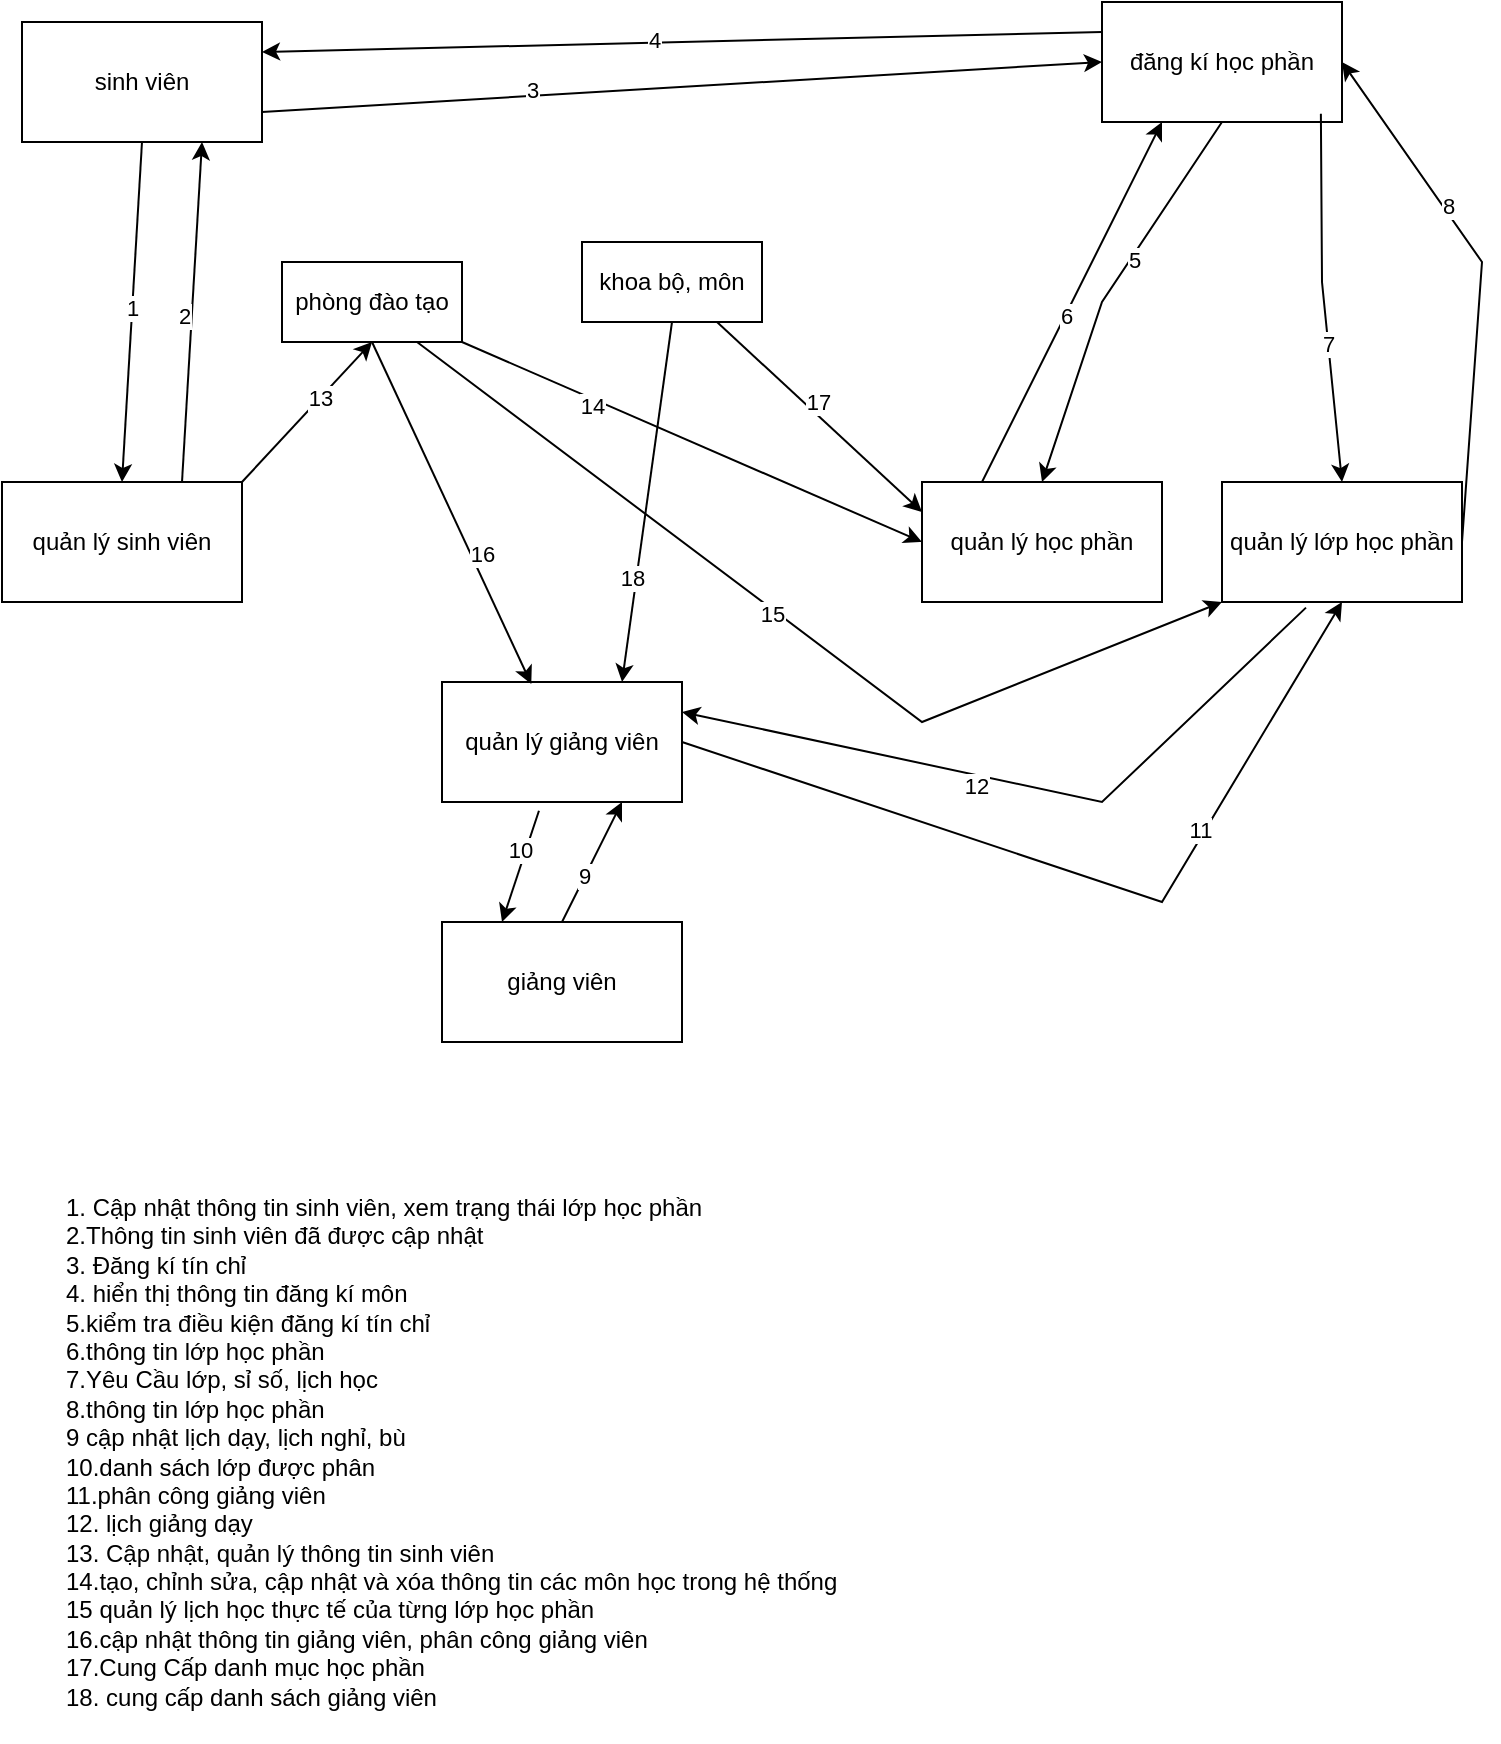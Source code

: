 <mxfile version="28.2.3">
  <diagram name="Page-1" id="RhjmA6OBy8CS-5F4wgAC">
    <mxGraphModel dx="788" dy="518" grid="1" gridSize="10" guides="1" tooltips="1" connect="1" arrows="1" fold="1" page="1" pageScale="1" pageWidth="850" pageHeight="1100" math="0" shadow="0">
      <root>
        <mxCell id="0" />
        <mxCell id="1" parent="0" />
        <mxCell id="tZYwSCrGoD1mti8nqzn9-1" value="quản lý sinh viên" style="rounded=0;whiteSpace=wrap;html=1;" vertex="1" parent="1">
          <mxGeometry x="60" y="620" width="120" height="60" as="geometry" />
        </mxCell>
        <mxCell id="tZYwSCrGoD1mti8nqzn9-2" value="sinh viên" style="rounded=0;whiteSpace=wrap;html=1;" vertex="1" parent="1">
          <mxGeometry x="70" y="390" width="120" height="60" as="geometry" />
        </mxCell>
        <mxCell id="tZYwSCrGoD1mti8nqzn9-3" value="" style="endArrow=classic;html=1;rounded=0;entryX=0.5;entryY=0;entryDx=0;entryDy=0;exitX=0.5;exitY=1;exitDx=0;exitDy=0;" edge="1" parent="1" source="tZYwSCrGoD1mti8nqzn9-2" target="tZYwSCrGoD1mti8nqzn9-1">
          <mxGeometry width="50" height="50" relative="1" as="geometry">
            <mxPoint x="300" y="450" as="sourcePoint" />
            <mxPoint x="500" y="580" as="targetPoint" />
          </mxGeometry>
        </mxCell>
        <mxCell id="tZYwSCrGoD1mti8nqzn9-5" value="1" style="edgeLabel;html=1;align=center;verticalAlign=middle;resizable=0;points=[];" vertex="1" connectable="0" parent="tZYwSCrGoD1mti8nqzn9-3">
          <mxGeometry x="-0.045" relative="1" as="geometry">
            <mxPoint y="1" as="offset" />
          </mxGeometry>
        </mxCell>
        <mxCell id="tZYwSCrGoD1mti8nqzn9-4" value="" style="endArrow=classic;html=1;rounded=0;exitX=0.75;exitY=0;exitDx=0;exitDy=0;entryX=0.75;entryY=1;entryDx=0;entryDy=0;" edge="1" parent="1" source="tZYwSCrGoD1mti8nqzn9-1" target="tZYwSCrGoD1mti8nqzn9-2">
          <mxGeometry width="50" height="50" relative="1" as="geometry">
            <mxPoint x="450" y="330" as="sourcePoint" />
            <mxPoint x="500" y="280" as="targetPoint" />
          </mxGeometry>
        </mxCell>
        <mxCell id="tZYwSCrGoD1mti8nqzn9-6" value="2" style="edgeLabel;html=1;align=center;verticalAlign=middle;resizable=0;points=[];" vertex="1" connectable="0" parent="tZYwSCrGoD1mti8nqzn9-4">
          <mxGeometry x="-0.022" y="4" relative="1" as="geometry">
            <mxPoint as="offset" />
          </mxGeometry>
        </mxCell>
        <mxCell id="tZYwSCrGoD1mti8nqzn9-7" value="phòng đào tạo" style="rounded=0;whiteSpace=wrap;html=1;" vertex="1" parent="1">
          <mxGeometry x="200" y="510" width="90" height="40" as="geometry" />
        </mxCell>
        <mxCell id="tZYwSCrGoD1mti8nqzn9-8" value="đăng kí học phần" style="rounded=0;whiteSpace=wrap;html=1;" vertex="1" parent="1">
          <mxGeometry x="610" y="380" width="120" height="60" as="geometry" />
        </mxCell>
        <mxCell id="tZYwSCrGoD1mti8nqzn9-9" value="" style="endArrow=classic;html=1;rounded=0;exitX=1;exitY=0.75;exitDx=0;exitDy=0;entryX=0;entryY=0.5;entryDx=0;entryDy=0;" edge="1" parent="1" source="tZYwSCrGoD1mti8nqzn9-2" target="tZYwSCrGoD1mti8nqzn9-8">
          <mxGeometry width="50" height="50" relative="1" as="geometry">
            <mxPoint x="360" y="600" as="sourcePoint" />
            <mxPoint x="410" y="550" as="targetPoint" />
          </mxGeometry>
        </mxCell>
        <mxCell id="tZYwSCrGoD1mti8nqzn9-11" value="3" style="edgeLabel;html=1;align=center;verticalAlign=middle;resizable=0;points=[];" vertex="1" connectable="0" parent="tZYwSCrGoD1mti8nqzn9-9">
          <mxGeometry x="-0.358" y="3" relative="1" as="geometry">
            <mxPoint as="offset" />
          </mxGeometry>
        </mxCell>
        <mxCell id="tZYwSCrGoD1mti8nqzn9-10" value="" style="endArrow=classic;html=1;rounded=0;exitX=0;exitY=0.25;exitDx=0;exitDy=0;entryX=1;entryY=0.25;entryDx=0;entryDy=0;" edge="1" parent="1" source="tZYwSCrGoD1mti8nqzn9-8" target="tZYwSCrGoD1mti8nqzn9-2">
          <mxGeometry width="50" height="50" relative="1" as="geometry">
            <mxPoint x="360" y="600" as="sourcePoint" />
            <mxPoint x="410" y="550" as="targetPoint" />
          </mxGeometry>
        </mxCell>
        <mxCell id="tZYwSCrGoD1mti8nqzn9-12" value="4" style="edgeLabel;html=1;align=center;verticalAlign=middle;resizable=0;points=[];" vertex="1" connectable="0" parent="tZYwSCrGoD1mti8nqzn9-10">
          <mxGeometry x="0.068" y="-2" relative="1" as="geometry">
            <mxPoint as="offset" />
          </mxGeometry>
        </mxCell>
        <mxCell id="tZYwSCrGoD1mti8nqzn9-13" value="quản lý lớp học phần" style="rounded=0;whiteSpace=wrap;html=1;" vertex="1" parent="1">
          <mxGeometry x="670" y="620" width="120" height="60" as="geometry" />
        </mxCell>
        <mxCell id="tZYwSCrGoD1mti8nqzn9-14" value="quản lý học phần" style="rounded=0;whiteSpace=wrap;html=1;" vertex="1" parent="1">
          <mxGeometry x="520" y="620" width="120" height="60" as="geometry" />
        </mxCell>
        <mxCell id="tZYwSCrGoD1mti8nqzn9-15" value="" style="endArrow=classic;html=1;rounded=0;entryX=0.5;entryY=0;entryDx=0;entryDy=0;exitX=0.5;exitY=1;exitDx=0;exitDy=0;" edge="1" parent="1" source="tZYwSCrGoD1mti8nqzn9-8" target="tZYwSCrGoD1mti8nqzn9-14">
          <mxGeometry width="50" height="50" relative="1" as="geometry">
            <mxPoint x="360" y="600" as="sourcePoint" />
            <mxPoint x="410" y="550" as="targetPoint" />
            <Array as="points">
              <mxPoint x="610" y="530" />
            </Array>
          </mxGeometry>
        </mxCell>
        <mxCell id="tZYwSCrGoD1mti8nqzn9-16" value="5" style="edgeLabel;html=1;align=center;verticalAlign=middle;resizable=0;points=[];" vertex="1" connectable="0" parent="tZYwSCrGoD1mti8nqzn9-15">
          <mxGeometry x="-0.193" y="1" relative="1" as="geometry">
            <mxPoint as="offset" />
          </mxGeometry>
        </mxCell>
        <mxCell id="tZYwSCrGoD1mti8nqzn9-17" value="" style="endArrow=classic;html=1;rounded=0;entryX=0.25;entryY=1;entryDx=0;entryDy=0;exitX=0.25;exitY=0;exitDx=0;exitDy=0;" edge="1" parent="1" source="tZYwSCrGoD1mti8nqzn9-14" target="tZYwSCrGoD1mti8nqzn9-8">
          <mxGeometry width="50" height="50" relative="1" as="geometry">
            <mxPoint x="460" y="620" as="sourcePoint" />
            <mxPoint x="510" y="570" as="targetPoint" />
          </mxGeometry>
        </mxCell>
        <mxCell id="tZYwSCrGoD1mti8nqzn9-19" value="6" style="edgeLabel;html=1;align=center;verticalAlign=middle;resizable=0;points=[];" vertex="1" connectable="0" parent="tZYwSCrGoD1mti8nqzn9-17">
          <mxGeometry x="-0.08" y="1" relative="1" as="geometry">
            <mxPoint x="1" as="offset" />
          </mxGeometry>
        </mxCell>
        <mxCell id="tZYwSCrGoD1mti8nqzn9-20" value="" style="endArrow=classic;html=1;rounded=0;entryX=0.5;entryY=0;entryDx=0;entryDy=0;exitX=0.912;exitY=0.932;exitDx=0;exitDy=0;exitPerimeter=0;" edge="1" parent="1" source="tZYwSCrGoD1mti8nqzn9-8" target="tZYwSCrGoD1mti8nqzn9-13">
          <mxGeometry width="50" height="50" relative="1" as="geometry">
            <mxPoint x="750" y="550" as="sourcePoint" />
            <mxPoint x="410" y="550" as="targetPoint" />
            <Array as="points">
              <mxPoint x="720" y="520" />
            </Array>
          </mxGeometry>
        </mxCell>
        <mxCell id="tZYwSCrGoD1mti8nqzn9-21" value="7" style="edgeLabel;html=1;align=center;verticalAlign=middle;resizable=0;points=[];" vertex="1" connectable="0" parent="tZYwSCrGoD1mti8nqzn9-20">
          <mxGeometry x="0.241" relative="1" as="geometry">
            <mxPoint as="offset" />
          </mxGeometry>
        </mxCell>
        <mxCell id="tZYwSCrGoD1mti8nqzn9-22" value="" style="endArrow=classic;html=1;rounded=0;exitX=1;exitY=0.5;exitDx=0;exitDy=0;entryX=1;entryY=0.5;entryDx=0;entryDy=0;" edge="1" parent="1" source="tZYwSCrGoD1mti8nqzn9-13" target="tZYwSCrGoD1mti8nqzn9-8">
          <mxGeometry width="50" height="50" relative="1" as="geometry">
            <mxPoint x="360" y="600" as="sourcePoint" />
            <mxPoint x="410" y="550" as="targetPoint" />
            <Array as="points">
              <mxPoint x="800" y="510" />
            </Array>
          </mxGeometry>
        </mxCell>
        <mxCell id="tZYwSCrGoD1mti8nqzn9-23" value="8" style="edgeLabel;html=1;align=center;verticalAlign=middle;resizable=0;points=[];" vertex="1" connectable="0" parent="tZYwSCrGoD1mti8nqzn9-22">
          <mxGeometry x="0.315" y="-2" relative="1" as="geometry">
            <mxPoint y="-1" as="offset" />
          </mxGeometry>
        </mxCell>
        <mxCell id="tZYwSCrGoD1mti8nqzn9-24" value="quản lý giảng viên" style="rounded=0;whiteSpace=wrap;html=1;" vertex="1" parent="1">
          <mxGeometry x="280" y="720" width="120" height="60" as="geometry" />
        </mxCell>
        <mxCell id="tZYwSCrGoD1mti8nqzn9-25" value="giảng viên" style="rounded=0;whiteSpace=wrap;html=1;" vertex="1" parent="1">
          <mxGeometry x="280" y="840" width="120" height="60" as="geometry" />
        </mxCell>
        <mxCell id="tZYwSCrGoD1mti8nqzn9-26" value="" style="endArrow=classic;html=1;rounded=0;entryX=0.25;entryY=0;entryDx=0;entryDy=0;exitX=0.404;exitY=1.073;exitDx=0;exitDy=0;exitPerimeter=0;" edge="1" parent="1" source="tZYwSCrGoD1mti8nqzn9-24" target="tZYwSCrGoD1mti8nqzn9-25">
          <mxGeometry width="50" height="50" relative="1" as="geometry">
            <mxPoint x="360" y="600" as="sourcePoint" />
            <mxPoint x="410" y="550" as="targetPoint" />
          </mxGeometry>
        </mxCell>
        <mxCell id="tZYwSCrGoD1mti8nqzn9-28" value="10" style="edgeLabel;html=1;align=center;verticalAlign=middle;resizable=0;points=[];" vertex="1" connectable="0" parent="tZYwSCrGoD1mti8nqzn9-26">
          <mxGeometry x="-0.297" y="-3" relative="1" as="geometry">
            <mxPoint y="1" as="offset" />
          </mxGeometry>
        </mxCell>
        <mxCell id="tZYwSCrGoD1mti8nqzn9-27" value="" style="endArrow=classic;html=1;rounded=0;exitX=0.5;exitY=0;exitDx=0;exitDy=0;entryX=0.75;entryY=1;entryDx=0;entryDy=0;" edge="1" parent="1" source="tZYwSCrGoD1mti8nqzn9-25" target="tZYwSCrGoD1mti8nqzn9-24">
          <mxGeometry width="50" height="50" relative="1" as="geometry">
            <mxPoint x="360" y="600" as="sourcePoint" />
            <mxPoint x="410" y="550" as="targetPoint" />
          </mxGeometry>
        </mxCell>
        <mxCell id="tZYwSCrGoD1mti8nqzn9-29" value="9" style="edgeLabel;html=1;align=center;verticalAlign=middle;resizable=0;points=[];" vertex="1" connectable="0" parent="tZYwSCrGoD1mti8nqzn9-27">
          <mxGeometry x="-0.188" y="1" relative="1" as="geometry">
            <mxPoint y="1" as="offset" />
          </mxGeometry>
        </mxCell>
        <mxCell id="tZYwSCrGoD1mti8nqzn9-30" value="" style="endArrow=classic;html=1;rounded=0;exitX=1;exitY=0.5;exitDx=0;exitDy=0;entryX=0.5;entryY=1;entryDx=0;entryDy=0;" edge="1" parent="1" source="tZYwSCrGoD1mti8nqzn9-24" target="tZYwSCrGoD1mti8nqzn9-13">
          <mxGeometry width="50" height="50" relative="1" as="geometry">
            <mxPoint x="360" y="600" as="sourcePoint" />
            <mxPoint x="410" y="550" as="targetPoint" />
            <Array as="points">
              <mxPoint x="640" y="830" />
            </Array>
          </mxGeometry>
        </mxCell>
        <mxCell id="tZYwSCrGoD1mti8nqzn9-31" value="11" style="edgeLabel;html=1;align=center;verticalAlign=middle;resizable=0;points=[];" vertex="1" connectable="0" parent="tZYwSCrGoD1mti8nqzn9-30">
          <mxGeometry x="0.371" y="2" relative="1" as="geometry">
            <mxPoint as="offset" />
          </mxGeometry>
        </mxCell>
        <mxCell id="tZYwSCrGoD1mti8nqzn9-32" value="" style="endArrow=classic;html=1;rounded=0;exitX=0.35;exitY=1.047;exitDx=0;exitDy=0;entryX=1;entryY=0.25;entryDx=0;entryDy=0;exitPerimeter=0;" edge="1" parent="1" source="tZYwSCrGoD1mti8nqzn9-13" target="tZYwSCrGoD1mti8nqzn9-24">
          <mxGeometry width="50" height="50" relative="1" as="geometry">
            <mxPoint x="360" y="600" as="sourcePoint" />
            <mxPoint x="410" y="550" as="targetPoint" />
            <Array as="points">
              <mxPoint x="610" y="780" />
            </Array>
          </mxGeometry>
        </mxCell>
        <mxCell id="tZYwSCrGoD1mti8nqzn9-33" value="12" style="edgeLabel;html=1;align=center;verticalAlign=middle;resizable=0;points=[];" vertex="1" connectable="0" parent="tZYwSCrGoD1mti8nqzn9-32">
          <mxGeometry x="0.155" y="5" relative="1" as="geometry">
            <mxPoint x="1" as="offset" />
          </mxGeometry>
        </mxCell>
        <mxCell id="tZYwSCrGoD1mti8nqzn9-35" value="" style="endArrow=classic;html=1;rounded=0;exitX=1;exitY=0;exitDx=0;exitDy=0;entryX=0.5;entryY=1;entryDx=0;entryDy=0;" edge="1" parent="1" source="tZYwSCrGoD1mti8nqzn9-1" target="tZYwSCrGoD1mti8nqzn9-7">
          <mxGeometry width="50" height="50" relative="1" as="geometry">
            <mxPoint x="400" y="720" as="sourcePoint" />
            <mxPoint x="450" y="670" as="targetPoint" />
          </mxGeometry>
        </mxCell>
        <mxCell id="tZYwSCrGoD1mti8nqzn9-36" value="13" style="edgeLabel;html=1;align=center;verticalAlign=middle;resizable=0;points=[];" vertex="1" connectable="0" parent="tZYwSCrGoD1mti8nqzn9-35">
          <mxGeometry x="0.206" relative="1" as="geometry">
            <mxPoint as="offset" />
          </mxGeometry>
        </mxCell>
        <mxCell id="tZYwSCrGoD1mti8nqzn9-37" value="" style="endArrow=classic;html=1;rounded=0;exitX=1;exitY=1;exitDx=0;exitDy=0;entryX=0;entryY=0.5;entryDx=0;entryDy=0;" edge="1" parent="1" source="tZYwSCrGoD1mti8nqzn9-7" target="tZYwSCrGoD1mti8nqzn9-14">
          <mxGeometry width="50" height="50" relative="1" as="geometry">
            <mxPoint x="400" y="720" as="sourcePoint" />
            <mxPoint x="450" y="670" as="targetPoint" />
          </mxGeometry>
        </mxCell>
        <mxCell id="tZYwSCrGoD1mti8nqzn9-38" value="14" style="edgeLabel;html=1;align=center;verticalAlign=middle;resizable=0;points=[];" vertex="1" connectable="0" parent="tZYwSCrGoD1mti8nqzn9-37">
          <mxGeometry x="-0.429" y="-3" relative="1" as="geometry">
            <mxPoint as="offset" />
          </mxGeometry>
        </mxCell>
        <mxCell id="tZYwSCrGoD1mti8nqzn9-39" value="" style="endArrow=classic;html=1;rounded=0;exitX=0.75;exitY=1;exitDx=0;exitDy=0;entryX=0;entryY=1;entryDx=0;entryDy=0;" edge="1" parent="1" source="tZYwSCrGoD1mti8nqzn9-7" target="tZYwSCrGoD1mti8nqzn9-13">
          <mxGeometry width="50" height="50" relative="1" as="geometry">
            <mxPoint x="400" y="720" as="sourcePoint" />
            <mxPoint x="450" y="670" as="targetPoint" />
            <Array as="points">
              <mxPoint x="520" y="740" />
            </Array>
          </mxGeometry>
        </mxCell>
        <mxCell id="tZYwSCrGoD1mti8nqzn9-40" value="15" style="edgeLabel;html=1;align=center;verticalAlign=middle;resizable=0;points=[];" vertex="1" connectable="0" parent="tZYwSCrGoD1mti8nqzn9-39">
          <mxGeometry x="-0.069" y="-3" relative="1" as="geometry">
            <mxPoint x="1" as="offset" />
          </mxGeometry>
        </mxCell>
        <mxCell id="tZYwSCrGoD1mti8nqzn9-41" value="" style="endArrow=classic;html=1;rounded=0;exitX=0.5;exitY=1;exitDx=0;exitDy=0;entryX=0.372;entryY=0.017;entryDx=0;entryDy=0;entryPerimeter=0;" edge="1" parent="1" source="tZYwSCrGoD1mti8nqzn9-7" target="tZYwSCrGoD1mti8nqzn9-24">
          <mxGeometry width="50" height="50" relative="1" as="geometry">
            <mxPoint x="380" y="630" as="sourcePoint" />
            <mxPoint x="430" y="580" as="targetPoint" />
          </mxGeometry>
        </mxCell>
        <mxCell id="tZYwSCrGoD1mti8nqzn9-42" value="16" style="edgeLabel;html=1;align=center;verticalAlign=middle;resizable=0;points=[];" vertex="1" connectable="0" parent="tZYwSCrGoD1mti8nqzn9-41">
          <mxGeometry x="0.259" y="5" relative="1" as="geometry">
            <mxPoint as="offset" />
          </mxGeometry>
        </mxCell>
        <mxCell id="tZYwSCrGoD1mti8nqzn9-43" value="khoa bộ, môn" style="rounded=0;whiteSpace=wrap;html=1;" vertex="1" parent="1">
          <mxGeometry x="350" y="500" width="90" height="40" as="geometry" />
        </mxCell>
        <mxCell id="tZYwSCrGoD1mti8nqzn9-44" value="" style="endArrow=classic;html=1;rounded=0;exitX=0.75;exitY=1;exitDx=0;exitDy=0;entryX=0;entryY=0.25;entryDx=0;entryDy=0;" edge="1" parent="1" source="tZYwSCrGoD1mti8nqzn9-43" target="tZYwSCrGoD1mti8nqzn9-14">
          <mxGeometry width="50" height="50" relative="1" as="geometry">
            <mxPoint x="380" y="630" as="sourcePoint" />
            <mxPoint x="430" y="580" as="targetPoint" />
          </mxGeometry>
        </mxCell>
        <mxCell id="tZYwSCrGoD1mti8nqzn9-45" value="17" style="edgeLabel;html=1;align=center;verticalAlign=middle;resizable=0;points=[];" vertex="1" connectable="0" parent="tZYwSCrGoD1mti8nqzn9-44">
          <mxGeometry x="-0.09" y="5" relative="1" as="geometry">
            <mxPoint as="offset" />
          </mxGeometry>
        </mxCell>
        <mxCell id="tZYwSCrGoD1mti8nqzn9-46" value="" style="endArrow=classic;html=1;rounded=0;exitX=0.5;exitY=1;exitDx=0;exitDy=0;entryX=0.75;entryY=0;entryDx=0;entryDy=0;" edge="1" parent="1" source="tZYwSCrGoD1mti8nqzn9-43" target="tZYwSCrGoD1mti8nqzn9-24">
          <mxGeometry width="50" height="50" relative="1" as="geometry">
            <mxPoint x="380" y="630" as="sourcePoint" />
            <mxPoint x="430" y="580" as="targetPoint" />
          </mxGeometry>
        </mxCell>
        <mxCell id="tZYwSCrGoD1mti8nqzn9-47" value="18" style="edgeLabel;html=1;align=center;verticalAlign=middle;resizable=0;points=[];" vertex="1" connectable="0" parent="tZYwSCrGoD1mti8nqzn9-46">
          <mxGeometry x="0.434" y="-2" relative="1" as="geometry">
            <mxPoint y="-1" as="offset" />
          </mxGeometry>
        </mxCell>
        <mxCell id="tZYwSCrGoD1mti8nqzn9-48" value="1. Cập nhật thông tin sinh viên, xem trạng thái lớp học phần&lt;div&gt;2.Thông tin sinh viên đã được cập nhật&lt;/div&gt;&lt;div&gt;3. Đăng kí tín chỉ&lt;/div&gt;&lt;div&gt;4. hiển thị thông tin đăng kí môn&lt;/div&gt;&lt;div&gt;5.kiểm tra điều kiện đăng kí tín chỉ&lt;/div&gt;&lt;div&gt;6.thông tin lớp học phần&lt;/div&gt;&lt;div&gt;7.Yêu Cầu lớp, sỉ số, lịch học&lt;/div&gt;&lt;div&gt;8.thông tin lớp học phần&lt;/div&gt;&lt;div&gt;9 cập nhật lịch dạy, lịch nghỉ, bù&lt;/div&gt;&lt;div&gt;10.danh sách lớp được phân&lt;/div&gt;&lt;div&gt;11.phân công giảng viên&lt;/div&gt;&lt;div&gt;12. lịch giảng dạy&lt;/div&gt;&lt;div&gt;13. Cập nhật, quản lý thông tin sinh viên&lt;/div&gt;&lt;div&gt;&lt;span style=&quot;background-color: transparent; color: light-dark(rgb(0, 0, 0), rgb(255, 255, 255));&quot;&gt;14.&lt;/span&gt;&lt;span style=&quot;background-color: transparent; color: light-dark(rgb(0, 0, 0), rgb(255, 255, 255));&quot; data-end=&quot;642&quot; data-start=&quot;585&quot;&gt;tạo, chỉnh sửa, cập nhật và xóa thông tin các môn học&lt;/span&gt;&lt;span style=&quot;background-color: transparent; color: light-dark(rgb(0, 0, 0), rgb(255, 255, 255));&quot;&gt; trong hệ thống&lt;/span&gt;&lt;/div&gt;&lt;div&gt;&lt;span style=&quot;background-color: transparent; color: light-dark(rgb(0, 0, 0), rgb(255, 255, 255));&quot;&gt;15&amp;nbsp;&lt;/span&gt;&lt;span style=&quot;background-color: transparent; color: light-dark(rgb(0, 0, 0), rgb(255, 255, 255));&quot;&gt;quản lý lịch học thực tế của từng lớp học phần&lt;/span&gt;&lt;/div&gt;&lt;div&gt;&lt;span style=&quot;background-color: transparent; color: light-dark(rgb(0, 0, 0), rgb(255, 255, 255));&quot;&gt;16.&lt;/span&gt;&lt;span style=&quot;background-color: transparent; color: light-dark(rgb(0, 0, 0), rgb(255, 255, 255));&quot; data-end=&quot;648&quot; data-start=&quot;580&quot;&gt;cập nhật thông tin giảng viên, phân công giảng viên&lt;/span&gt;&lt;/div&gt;&lt;div&gt;&lt;span style=&quot;background-color: transparent; color: light-dark(rgb(0, 0, 0), rgb(255, 255, 255));&quot; data-end=&quot;648&quot; data-start=&quot;580&quot;&gt;17.Cung Cấp danh mục học phần&lt;/span&gt;&lt;/div&gt;&lt;div&gt;&lt;span style=&quot;background-color: transparent; color: light-dark(rgb(0, 0, 0), rgb(255, 255, 255));&quot; data-end=&quot;648&quot; data-start=&quot;580&quot;&gt;18. cung cấp danh sách giảng viên&lt;/span&gt;&lt;/div&gt;" style="text;html=1;align=left;verticalAlign=middle;whiteSpace=wrap;rounded=0;" vertex="1" parent="1">
          <mxGeometry x="90" y="960" width="700" height="290" as="geometry" />
        </mxCell>
      </root>
    </mxGraphModel>
  </diagram>
</mxfile>
